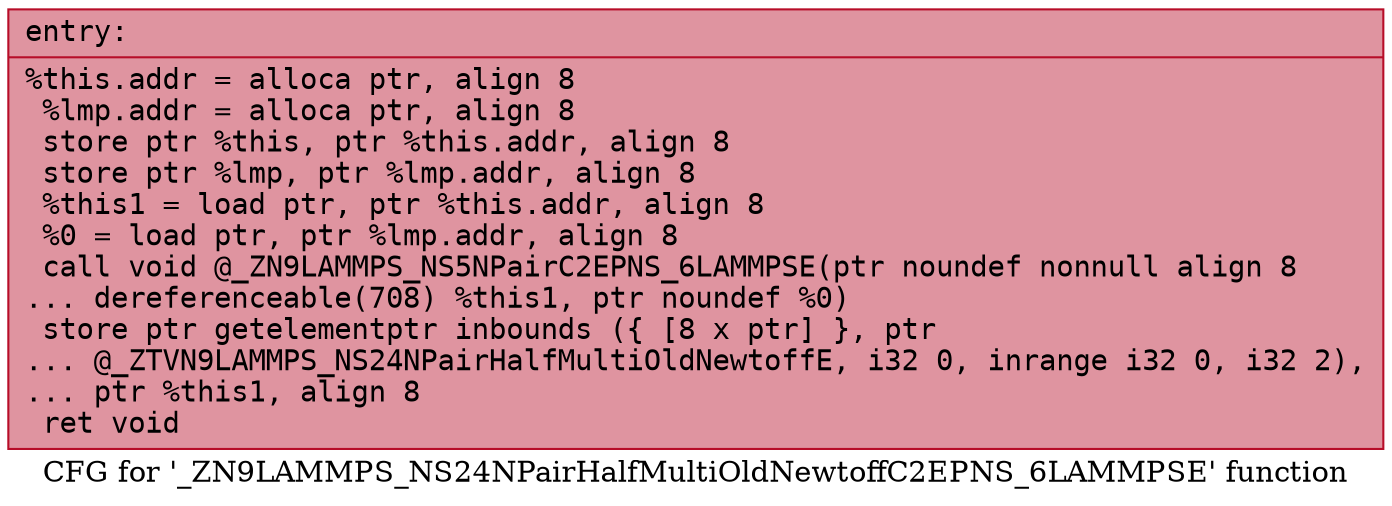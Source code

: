 digraph "CFG for '_ZN9LAMMPS_NS24NPairHalfMultiOldNewtoffC2EPNS_6LAMMPSE' function" {
	label="CFG for '_ZN9LAMMPS_NS24NPairHalfMultiOldNewtoffC2EPNS_6LAMMPSE' function";

	Node0x5609b17a96c0 [shape=record,color="#b70d28ff", style=filled, fillcolor="#b70d2870" fontname="Courier",label="{entry:\l|  %this.addr = alloca ptr, align 8\l  %lmp.addr = alloca ptr, align 8\l  store ptr %this, ptr %this.addr, align 8\l  store ptr %lmp, ptr %lmp.addr, align 8\l  %this1 = load ptr, ptr %this.addr, align 8\l  %0 = load ptr, ptr %lmp.addr, align 8\l  call void @_ZN9LAMMPS_NS5NPairC2EPNS_6LAMMPSE(ptr noundef nonnull align 8\l... dereferenceable(708) %this1, ptr noundef %0)\l  store ptr getelementptr inbounds (\{ [8 x ptr] \}, ptr\l... @_ZTVN9LAMMPS_NS24NPairHalfMultiOldNewtoffE, i32 0, inrange i32 0, i32 2),\l... ptr %this1, align 8\l  ret void\l}"];
}

